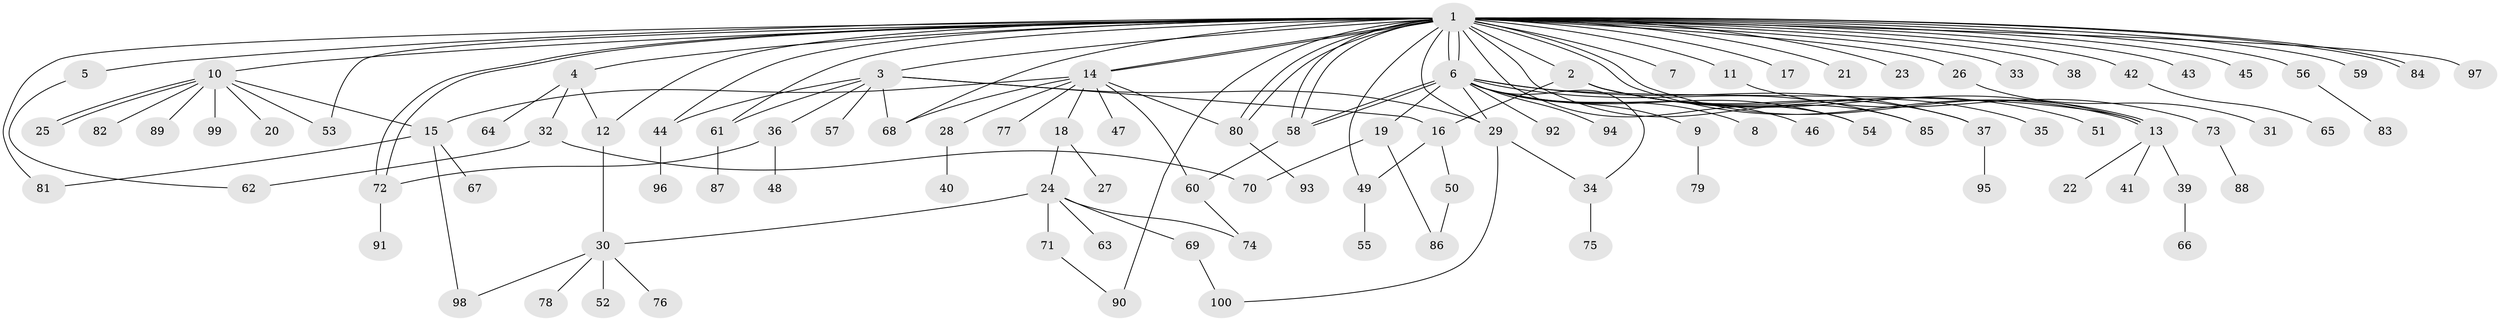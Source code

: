 // Generated by graph-tools (version 1.1) at 2025/38/02/21/25 10:38:53]
// undirected, 100 vertices, 138 edges
graph export_dot {
graph [start="1"]
  node [color=gray90,style=filled];
  1;
  2;
  3;
  4;
  5;
  6;
  7;
  8;
  9;
  10;
  11;
  12;
  13;
  14;
  15;
  16;
  17;
  18;
  19;
  20;
  21;
  22;
  23;
  24;
  25;
  26;
  27;
  28;
  29;
  30;
  31;
  32;
  33;
  34;
  35;
  36;
  37;
  38;
  39;
  40;
  41;
  42;
  43;
  44;
  45;
  46;
  47;
  48;
  49;
  50;
  51;
  52;
  53;
  54;
  55;
  56;
  57;
  58;
  59;
  60;
  61;
  62;
  63;
  64;
  65;
  66;
  67;
  68;
  69;
  70;
  71;
  72;
  73;
  74;
  75;
  76;
  77;
  78;
  79;
  80;
  81;
  82;
  83;
  84;
  85;
  86;
  87;
  88;
  89;
  90;
  91;
  92;
  93;
  94;
  95;
  96;
  97;
  98;
  99;
  100;
  1 -- 2;
  1 -- 3;
  1 -- 4;
  1 -- 5;
  1 -- 6;
  1 -- 6;
  1 -- 7;
  1 -- 10;
  1 -- 11;
  1 -- 12;
  1 -- 13;
  1 -- 13;
  1 -- 14;
  1 -- 14;
  1 -- 17;
  1 -- 21;
  1 -- 23;
  1 -- 26;
  1 -- 29;
  1 -- 33;
  1 -- 38;
  1 -- 42;
  1 -- 43;
  1 -- 44;
  1 -- 45;
  1 -- 49;
  1 -- 53;
  1 -- 54;
  1 -- 56;
  1 -- 58;
  1 -- 58;
  1 -- 59;
  1 -- 61;
  1 -- 68;
  1 -- 72;
  1 -- 72;
  1 -- 80;
  1 -- 80;
  1 -- 81;
  1 -- 84;
  1 -- 84;
  1 -- 85;
  1 -- 90;
  1 -- 97;
  2 -- 13;
  2 -- 16;
  2 -- 35;
  2 -- 37;
  2 -- 51;
  3 -- 16;
  3 -- 29;
  3 -- 36;
  3 -- 44;
  3 -- 57;
  3 -- 61;
  3 -- 68;
  4 -- 12;
  4 -- 32;
  4 -- 64;
  5 -- 62;
  6 -- 8;
  6 -- 9;
  6 -- 13;
  6 -- 19;
  6 -- 29;
  6 -- 34;
  6 -- 37;
  6 -- 46;
  6 -- 54;
  6 -- 58;
  6 -- 58;
  6 -- 85;
  6 -- 92;
  6 -- 94;
  9 -- 79;
  10 -- 15;
  10 -- 20;
  10 -- 25;
  10 -- 25;
  10 -- 53;
  10 -- 82;
  10 -- 89;
  10 -- 99;
  11 -- 73;
  12 -- 30;
  13 -- 22;
  13 -- 39;
  13 -- 41;
  14 -- 15;
  14 -- 18;
  14 -- 28;
  14 -- 47;
  14 -- 60;
  14 -- 68;
  14 -- 77;
  14 -- 80;
  15 -- 67;
  15 -- 81;
  15 -- 98;
  16 -- 49;
  16 -- 50;
  18 -- 24;
  18 -- 27;
  19 -- 70;
  19 -- 86;
  24 -- 30;
  24 -- 63;
  24 -- 69;
  24 -- 71;
  24 -- 74;
  26 -- 31;
  28 -- 40;
  29 -- 34;
  29 -- 100;
  30 -- 52;
  30 -- 76;
  30 -- 78;
  30 -- 98;
  32 -- 62;
  32 -- 70;
  34 -- 75;
  36 -- 48;
  36 -- 72;
  37 -- 95;
  39 -- 66;
  42 -- 65;
  44 -- 96;
  49 -- 55;
  50 -- 86;
  56 -- 83;
  58 -- 60;
  60 -- 74;
  61 -- 87;
  69 -- 100;
  71 -- 90;
  72 -- 91;
  73 -- 88;
  80 -- 93;
}
